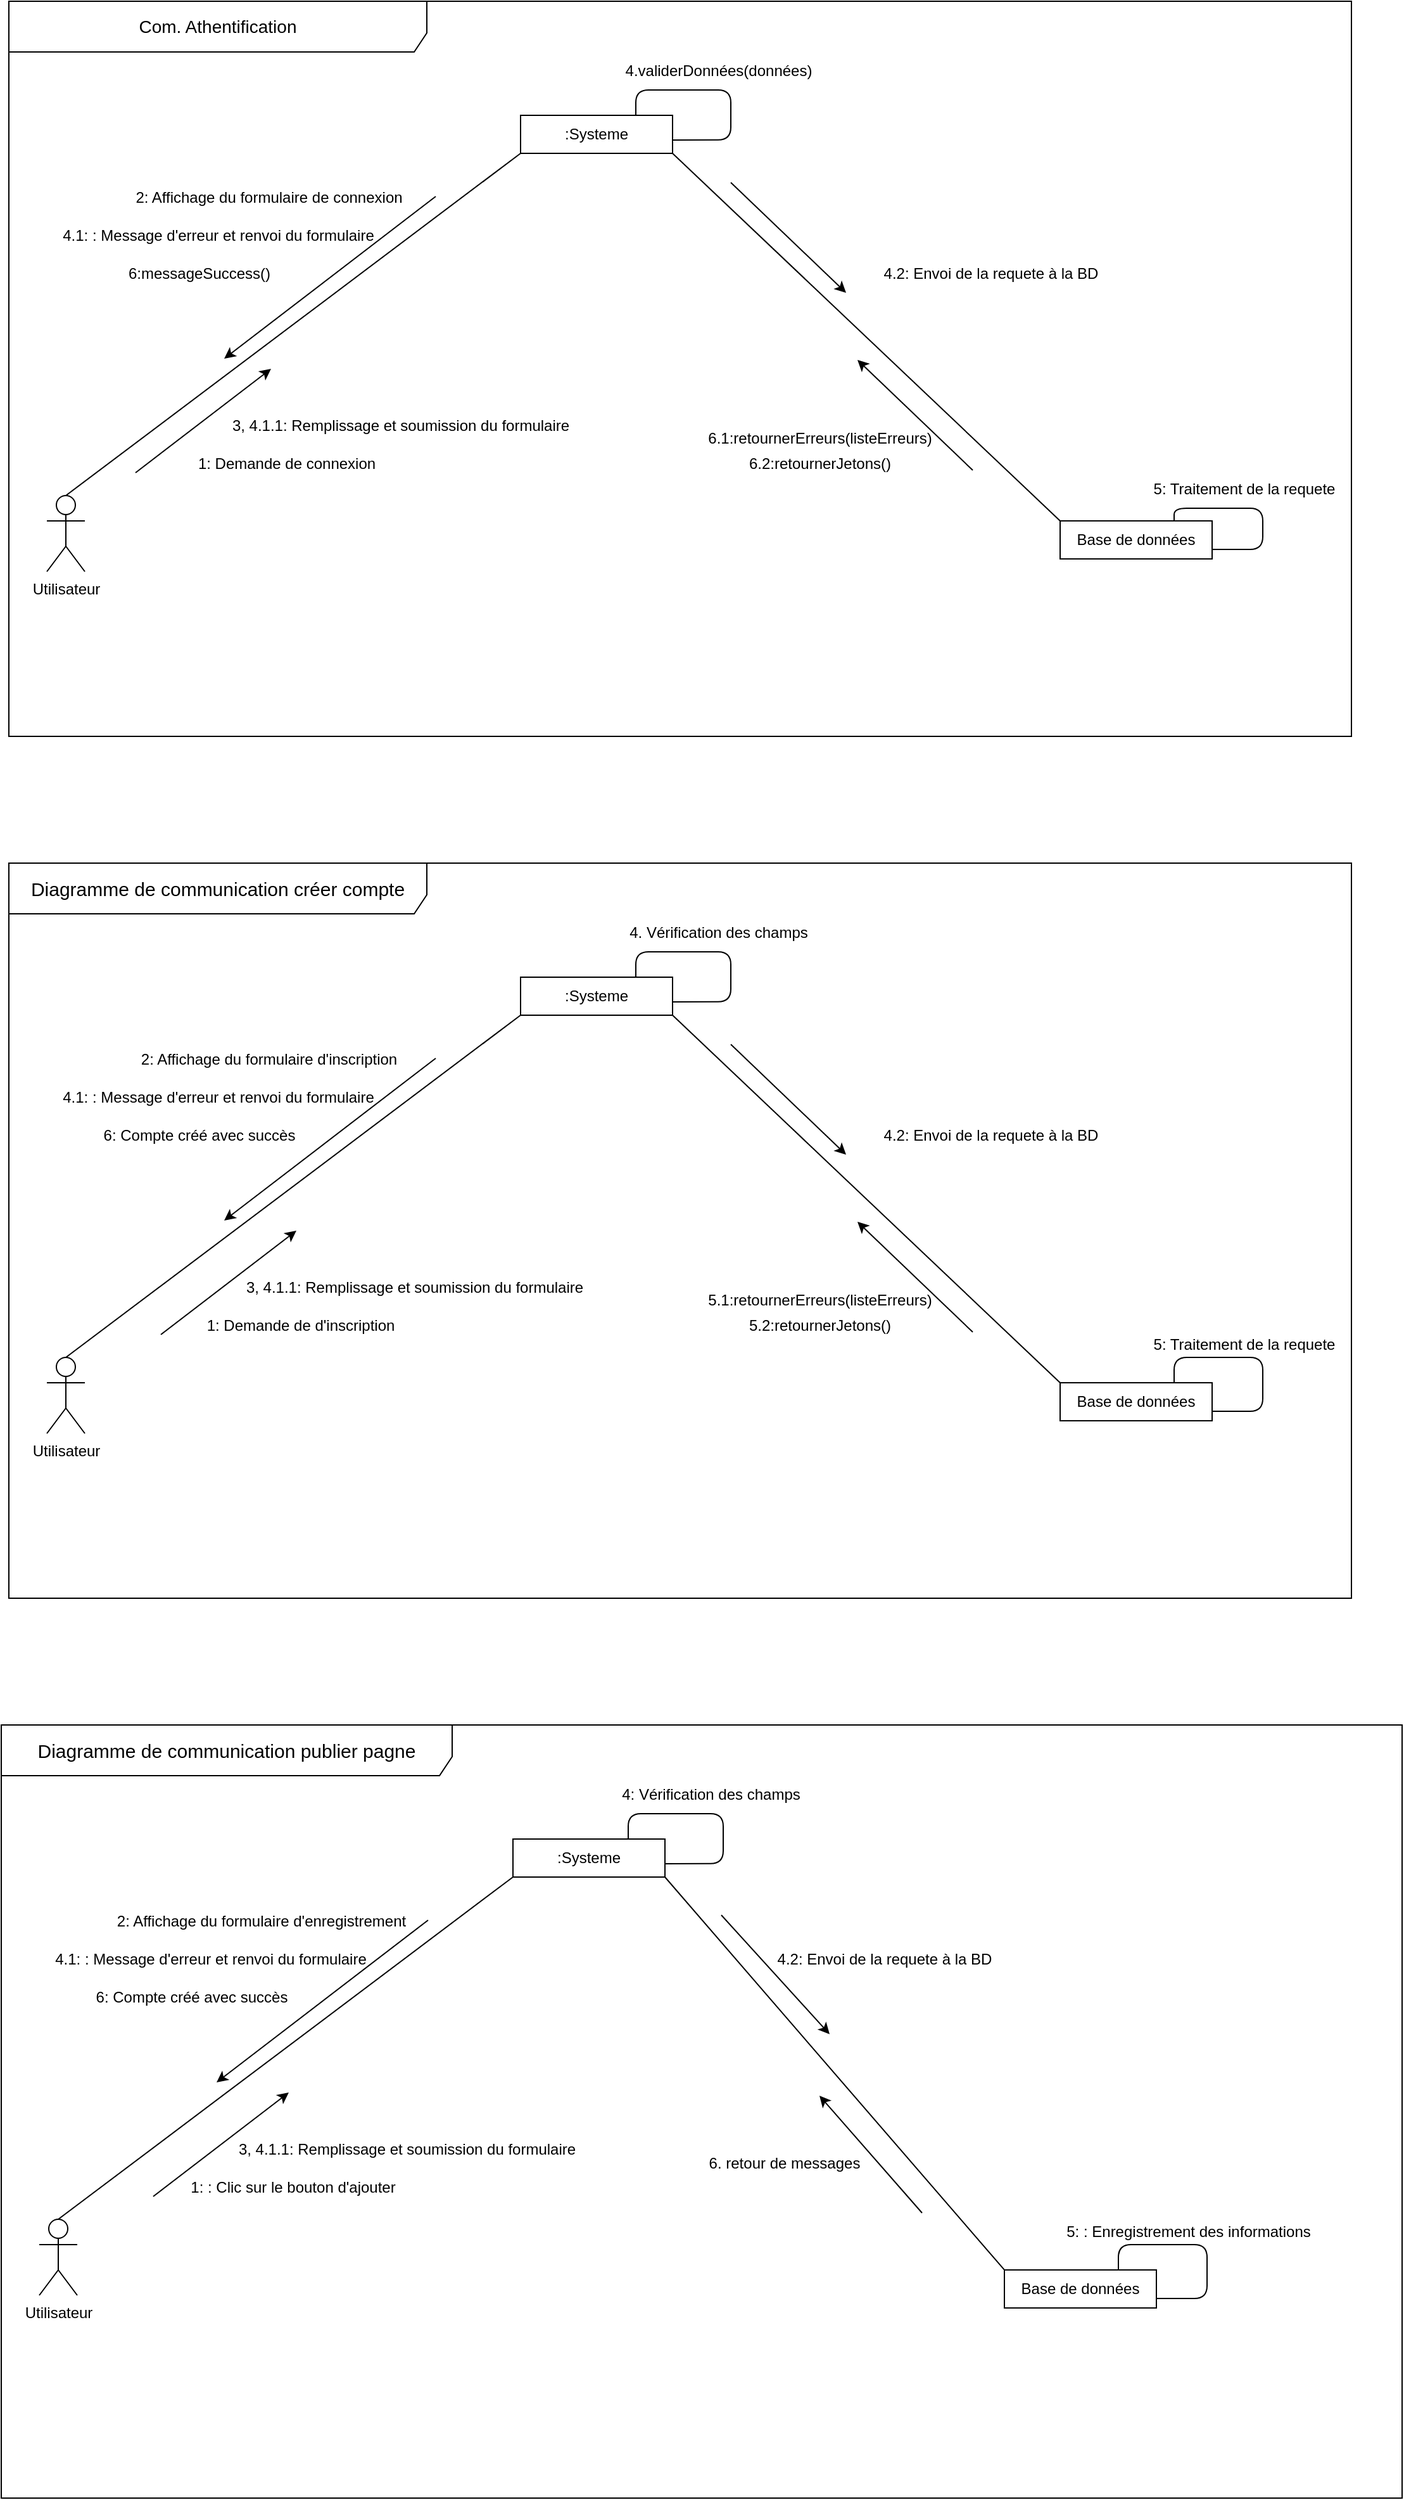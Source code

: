 <mxfile version="21.6.9" type="github">
  <diagram name="Page-1" id="L4X5WL6Z1oIuPHtUy80s">
    <mxGraphModel dx="1582" dy="419" grid="1" gridSize="10" guides="1" tooltips="1" connect="1" arrows="1" fold="1" page="1" pageScale="1" pageWidth="827" pageHeight="1169" math="0" shadow="0">
      <root>
        <mxCell id="0" />
        <mxCell id="1" parent="0" />
        <mxCell id="-WuvEJEpbSpuTWGnb0q6-1" value="&lt;font style=&quot;font-size: 14px;&quot;&gt;Com. Athentification&lt;/font&gt;" style="shape=umlFrame;whiteSpace=wrap;html=1;pointerEvents=0;recursiveResize=0;container=1;collapsible=0;width=330;movable=1;resizable=1;rotatable=1;deletable=1;editable=1;locked=0;connectable=1;height=40;" vertex="1" parent="1">
          <mxGeometry x="-110" y="120" width="1060" height="580" as="geometry" />
        </mxCell>
        <mxCell id="-WuvEJEpbSpuTWGnb0q6-2" value="Utilisateur" style="shape=umlActor;verticalLabelPosition=bottom;verticalAlign=top;html=1;outlineConnect=0;" vertex="1" parent="1">
          <mxGeometry x="-80" y="510" width="30" height="60" as="geometry" />
        </mxCell>
        <mxCell id="-WuvEJEpbSpuTWGnb0q6-5" style="edgeStyle=orthogonalEdgeStyle;rounded=1;orthogonalLoop=1;jettySize=auto;html=1;exitX=0.75;exitY=0;exitDx=0;exitDy=0;entryX=1.003;entryY=0.648;entryDx=0;entryDy=0;entryPerimeter=0;endArrow=none;endFill=0;" edge="1" parent="1" target="-WuvEJEpbSpuTWGnb0q6-3">
          <mxGeometry relative="1" as="geometry">
            <mxPoint x="421" y="230" as="targetPoint" />
            <mxPoint x="385" y="210" as="sourcePoint" />
            <Array as="points">
              <mxPoint x="385" y="190" />
              <mxPoint x="460" y="190" />
              <mxPoint x="460" y="229" />
            </Array>
          </mxGeometry>
        </mxCell>
        <mxCell id="-WuvEJEpbSpuTWGnb0q6-6" style="rounded=0;orthogonalLoop=1;jettySize=auto;html=1;exitX=1;exitY=1;exitDx=0;exitDy=0;entryX=0;entryY=0;entryDx=0;entryDy=0;endArrow=none;endFill=0;" edge="1" parent="1" source="-WuvEJEpbSpuTWGnb0q6-3" target="-WuvEJEpbSpuTWGnb0q6-4">
          <mxGeometry relative="1" as="geometry" />
        </mxCell>
        <mxCell id="-WuvEJEpbSpuTWGnb0q6-8" style="rounded=0;orthogonalLoop=1;jettySize=auto;html=1;exitX=0;exitY=1;exitDx=0;exitDy=0;entryX=0.5;entryY=0;entryDx=0;entryDy=0;entryPerimeter=0;endArrow=none;endFill=0;" edge="1" parent="1" source="-WuvEJEpbSpuTWGnb0q6-3" target="-WuvEJEpbSpuTWGnb0q6-2">
          <mxGeometry relative="1" as="geometry" />
        </mxCell>
        <mxCell id="-WuvEJEpbSpuTWGnb0q6-3" value=":Systeme" style="rounded=0;whiteSpace=wrap;html=1;" vertex="1" parent="1">
          <mxGeometry x="294" y="210" width="120" height="30" as="geometry" />
        </mxCell>
        <mxCell id="-WuvEJEpbSpuTWGnb0q6-4" value="Base de  données" style="rounded=0;whiteSpace=wrap;html=1;" vertex="1" parent="1">
          <mxGeometry x="720" y="529.97" width="120" height="30" as="geometry" />
        </mxCell>
        <mxCell id="-WuvEJEpbSpuTWGnb0q6-7" style="edgeStyle=orthogonalEdgeStyle;rounded=1;orthogonalLoop=1;jettySize=auto;html=1;exitX=0.75;exitY=0;exitDx=0;exitDy=0;entryX=1;entryY=0.75;entryDx=0;entryDy=0;endArrow=none;endFill=0;strokeColor=default;" edge="1" parent="1" source="-WuvEJEpbSpuTWGnb0q6-4" target="-WuvEJEpbSpuTWGnb0q6-4">
          <mxGeometry relative="1" as="geometry">
            <Array as="points">
              <mxPoint x="810" y="519.97" />
              <mxPoint x="880" y="519.97" />
              <mxPoint x="880" y="551.97" />
            </Array>
          </mxGeometry>
        </mxCell>
        <mxCell id="-WuvEJEpbSpuTWGnb0q6-11" value="" style="endArrow=classic;startArrow=none;html=1;rounded=0;startFill=0;" edge="1" parent="1">
          <mxGeometry width="50" height="50" relative="1" as="geometry">
            <mxPoint x="-10" y="492" as="sourcePoint" />
            <mxPoint x="97" y="410" as="targetPoint" />
          </mxGeometry>
        </mxCell>
        <mxCell id="-WuvEJEpbSpuTWGnb0q6-14" value="1: Demande de connexion&lt;br/&gt;" style="text;html=1;align=center;verticalAlign=middle;resizable=0;points=[];autosize=1;strokeColor=none;fillColor=none;" vertex="1" parent="1">
          <mxGeometry x="29" y="470" width="160" height="30" as="geometry" />
        </mxCell>
        <mxCell id="-WuvEJEpbSpuTWGnb0q6-15" value="4.validerDonnées(données)" style="text;html=1;align=center;verticalAlign=middle;resizable=0;points=[];autosize=1;strokeColor=none;fillColor=none;" vertex="1" parent="1">
          <mxGeometry x="365" y="160" width="170" height="30" as="geometry" />
        </mxCell>
        <mxCell id="-WuvEJEpbSpuTWGnb0q6-16" value="" style="endArrow=none;startArrow=classic;html=1;rounded=0;startFill=1;endFill=0;" edge="1" parent="1">
          <mxGeometry width="50" height="50" relative="1" as="geometry">
            <mxPoint x="60" y="402" as="sourcePoint" />
            <mxPoint x="227" y="274" as="targetPoint" />
          </mxGeometry>
        </mxCell>
        <mxCell id="-WuvEJEpbSpuTWGnb0q6-17" value="2: Affichage du formulaire de connexion" style="text;html=1;align=center;verticalAlign=middle;resizable=0;points=[];autosize=1;strokeColor=none;fillColor=none;" vertex="1" parent="1">
          <mxGeometry x="-20" y="260" width="230" height="30" as="geometry" />
        </mxCell>
        <mxCell id="-WuvEJEpbSpuTWGnb0q6-18" value="3, 4.1.1: Remplissage et soumission du formulaire" style="text;html=1;align=center;verticalAlign=middle;resizable=0;points=[];autosize=1;strokeColor=none;fillColor=none;" vertex="1" parent="1">
          <mxGeometry x="54" y="440" width="290" height="30" as="geometry" />
        </mxCell>
        <mxCell id="-WuvEJEpbSpuTWGnb0q6-19" value="5: Traitement de la requete&lt;br/&gt;" style="text;html=1;align=center;verticalAlign=middle;resizable=0;points=[];autosize=1;strokeColor=none;fillColor=none;" vertex="1" parent="1">
          <mxGeometry x="780" y="490" width="170" height="30" as="geometry" />
        </mxCell>
        <mxCell id="-WuvEJEpbSpuTWGnb0q6-20" value="4.2: Envoi de la requete à la BD" style="text;html=1;align=center;verticalAlign=middle;resizable=0;points=[];autosize=1;strokeColor=none;fillColor=none;" vertex="1" parent="1">
          <mxGeometry x="570" y="320" width="190" height="30" as="geometry" />
        </mxCell>
        <mxCell id="-WuvEJEpbSpuTWGnb0q6-21" value="6.1:retournerErreurs(listeErreurs)" style="text;html=1;align=center;verticalAlign=middle;resizable=0;points=[];autosize=1;strokeColor=none;fillColor=none;" vertex="1" parent="1">
          <mxGeometry x="430" y="450" width="200" height="30" as="geometry" />
        </mxCell>
        <mxCell id="-WuvEJEpbSpuTWGnb0q6-22" value="" style="endArrow=none;startArrow=classic;html=1;rounded=0;startFill=1;endFill=0;" edge="1" parent="1">
          <mxGeometry width="50" height="50" relative="1" as="geometry">
            <mxPoint x="551" y="350" as="sourcePoint" />
            <mxPoint x="460" y="263" as="targetPoint" />
          </mxGeometry>
        </mxCell>
        <mxCell id="-WuvEJEpbSpuTWGnb0q6-23" value="" style="endArrow=classic;startArrow=none;html=1;rounded=0;startFill=0;endFill=1;" edge="1" parent="1">
          <mxGeometry width="50" height="50" relative="1" as="geometry">
            <mxPoint x="651" y="490" as="sourcePoint" />
            <mxPoint x="560" y="403" as="targetPoint" />
          </mxGeometry>
        </mxCell>
        <mxCell id="-WuvEJEpbSpuTWGnb0q6-24" value="4.1: : Message d&#39;erreur et renvoi du formulaire" style="text;html=1;align=center;verticalAlign=middle;resizable=0;points=[];autosize=1;strokeColor=none;fillColor=none;" vertex="1" parent="1">
          <mxGeometry x="-80" y="290" width="270" height="30" as="geometry" />
        </mxCell>
        <mxCell id="-WuvEJEpbSpuTWGnb0q6-25" value="6.2:retournerJetons()" style="text;html=1;align=center;verticalAlign=middle;resizable=0;points=[];autosize=1;strokeColor=none;fillColor=none;" vertex="1" parent="1">
          <mxGeometry x="460" y="470" width="140" height="30" as="geometry" />
        </mxCell>
        <mxCell id="-WuvEJEpbSpuTWGnb0q6-26" value="6:messageSuccess()" style="text;html=1;align=center;verticalAlign=middle;resizable=0;points=[];autosize=1;strokeColor=none;fillColor=none;" vertex="1" parent="1">
          <mxGeometry x="-30" y="320" width="140" height="30" as="geometry" />
        </mxCell>
        <mxCell id="-WuvEJEpbSpuTWGnb0q6-28" value="&lt;font style=&quot;font-size: 15px;&quot;&gt;Diagramme de communication créer compte&lt;br/&gt;&lt;/font&gt;" style="shape=umlFrame;whiteSpace=wrap;html=1;pointerEvents=0;recursiveResize=0;container=1;collapsible=0;width=330;movable=1;resizable=1;rotatable=1;deletable=1;editable=1;locked=0;connectable=1;height=40;" vertex="1" parent="1">
          <mxGeometry x="-110" y="800" width="1060" height="580" as="geometry" />
        </mxCell>
        <mxCell id="-WuvEJEpbSpuTWGnb0q6-40" value="2: Affichage du formulaire d&#39;inscription" style="text;html=1;align=center;verticalAlign=middle;resizable=0;points=[];autosize=1;strokeColor=none;fillColor=none;" vertex="1" parent="-WuvEJEpbSpuTWGnb0q6-28">
          <mxGeometry x="90" y="140" width="230" height="30" as="geometry" />
        </mxCell>
        <mxCell id="-WuvEJEpbSpuTWGnb0q6-29" value="Utilisateur" style="shape=umlActor;verticalLabelPosition=bottom;verticalAlign=top;html=1;outlineConnect=0;" vertex="1" parent="1">
          <mxGeometry x="-80" y="1190" width="30" height="60" as="geometry" />
        </mxCell>
        <mxCell id="-WuvEJEpbSpuTWGnb0q6-30" style="edgeStyle=orthogonalEdgeStyle;rounded=1;orthogonalLoop=1;jettySize=auto;html=1;exitX=0.75;exitY=0;exitDx=0;exitDy=0;entryX=1.003;entryY=0.648;entryDx=0;entryDy=0;entryPerimeter=0;endArrow=none;endFill=0;" edge="1" target="-WuvEJEpbSpuTWGnb0q6-33" parent="1">
          <mxGeometry relative="1" as="geometry">
            <mxPoint x="421" y="910" as="targetPoint" />
            <mxPoint x="385" y="890" as="sourcePoint" />
            <Array as="points">
              <mxPoint x="385" y="870" />
              <mxPoint x="460" y="870" />
              <mxPoint x="460" y="909" />
            </Array>
          </mxGeometry>
        </mxCell>
        <mxCell id="-WuvEJEpbSpuTWGnb0q6-31" style="rounded=0;orthogonalLoop=1;jettySize=auto;html=1;exitX=1;exitY=1;exitDx=0;exitDy=0;entryX=0;entryY=0;entryDx=0;entryDy=0;endArrow=none;endFill=0;" edge="1" source="-WuvEJEpbSpuTWGnb0q6-33" target="-WuvEJEpbSpuTWGnb0q6-34" parent="1">
          <mxGeometry relative="1" as="geometry" />
        </mxCell>
        <mxCell id="-WuvEJEpbSpuTWGnb0q6-32" style="rounded=0;orthogonalLoop=1;jettySize=auto;html=1;exitX=0;exitY=1;exitDx=0;exitDy=0;entryX=0.5;entryY=0;entryDx=0;entryDy=0;entryPerimeter=0;endArrow=none;endFill=0;" edge="1" source="-WuvEJEpbSpuTWGnb0q6-33" target="-WuvEJEpbSpuTWGnb0q6-29" parent="1">
          <mxGeometry relative="1" as="geometry" />
        </mxCell>
        <mxCell id="-WuvEJEpbSpuTWGnb0q6-33" value=":Systeme" style="rounded=0;whiteSpace=wrap;html=1;" vertex="1" parent="1">
          <mxGeometry x="294" y="890" width="120" height="30" as="geometry" />
        </mxCell>
        <mxCell id="-WuvEJEpbSpuTWGnb0q6-34" value="Base de  données" style="rounded=0;whiteSpace=wrap;html=1;" vertex="1" parent="1">
          <mxGeometry x="720" y="1209.97" width="120" height="30" as="geometry" />
        </mxCell>
        <mxCell id="-WuvEJEpbSpuTWGnb0q6-35" style="edgeStyle=orthogonalEdgeStyle;rounded=1;orthogonalLoop=1;jettySize=auto;html=1;exitX=0.75;exitY=0;exitDx=0;exitDy=0;entryX=1;entryY=0.75;entryDx=0;entryDy=0;endArrow=none;endFill=0;" edge="1" source="-WuvEJEpbSpuTWGnb0q6-34" target="-WuvEJEpbSpuTWGnb0q6-34" parent="1">
          <mxGeometry relative="1" as="geometry">
            <Array as="points">
              <mxPoint x="810" y="1190" />
              <mxPoint x="880" y="1190" />
              <mxPoint x="880" y="1233" />
            </Array>
          </mxGeometry>
        </mxCell>
        <mxCell id="-WuvEJEpbSpuTWGnb0q6-36" value="" style="endArrow=classic;startArrow=none;html=1;rounded=0;startFill=0;" edge="1" parent="1">
          <mxGeometry width="50" height="50" relative="1" as="geometry">
            <mxPoint x="10" y="1172" as="sourcePoint" />
            <mxPoint x="117" y="1090" as="targetPoint" />
          </mxGeometry>
        </mxCell>
        <mxCell id="-WuvEJEpbSpuTWGnb0q6-37" value="1: Demande de  d&#39;inscription" style="text;html=1;align=center;verticalAlign=middle;resizable=0;points=[];autosize=1;strokeColor=none;fillColor=none;" vertex="1" parent="1">
          <mxGeometry x="35" y="1150" width="170" height="30" as="geometry" />
        </mxCell>
        <mxCell id="-WuvEJEpbSpuTWGnb0q6-38" value="4. Vérification des champs" style="text;html=1;align=center;verticalAlign=middle;resizable=0;points=[];autosize=1;strokeColor=none;fillColor=none;" vertex="1" parent="1">
          <mxGeometry x="370" y="840" width="160" height="30" as="geometry" />
        </mxCell>
        <mxCell id="-WuvEJEpbSpuTWGnb0q6-39" value="" style="endArrow=none;startArrow=classic;html=1;rounded=0;startFill=1;endFill=0;" edge="1" parent="1">
          <mxGeometry width="50" height="50" relative="1" as="geometry">
            <mxPoint x="60" y="1082" as="sourcePoint" />
            <mxPoint x="227" y="954" as="targetPoint" />
          </mxGeometry>
        </mxCell>
        <mxCell id="-WuvEJEpbSpuTWGnb0q6-41" value="3, 4.1.1: Remplissage et soumission du formulaire" style="text;html=1;align=center;verticalAlign=middle;resizable=0;points=[];autosize=1;strokeColor=none;fillColor=none;" vertex="1" parent="1">
          <mxGeometry x="65" y="1120" width="290" height="30" as="geometry" />
        </mxCell>
        <mxCell id="-WuvEJEpbSpuTWGnb0q6-42" value="5: Traitement de la requete&lt;br/&gt;" style="text;html=1;align=center;verticalAlign=middle;resizable=0;points=[];autosize=1;strokeColor=none;fillColor=none;" vertex="1" parent="1">
          <mxGeometry x="780" y="1165" width="170" height="30" as="geometry" />
        </mxCell>
        <mxCell id="-WuvEJEpbSpuTWGnb0q6-43" value="4.2: Envoi de la requete à la BD" style="text;html=1;align=center;verticalAlign=middle;resizable=0;points=[];autosize=1;strokeColor=none;fillColor=none;" vertex="1" parent="1">
          <mxGeometry x="570" y="1000" width="190" height="30" as="geometry" />
        </mxCell>
        <mxCell id="-WuvEJEpbSpuTWGnb0q6-44" value="5.1:retournerErreurs(listeErreurs)" style="text;html=1;align=center;verticalAlign=middle;resizable=0;points=[];autosize=1;strokeColor=none;fillColor=none;" vertex="1" parent="1">
          <mxGeometry x="430" y="1130" width="200" height="30" as="geometry" />
        </mxCell>
        <mxCell id="-WuvEJEpbSpuTWGnb0q6-45" value="" style="endArrow=none;startArrow=classic;html=1;rounded=0;startFill=1;endFill=0;" edge="1" parent="1">
          <mxGeometry width="50" height="50" relative="1" as="geometry">
            <mxPoint x="551" y="1030" as="sourcePoint" />
            <mxPoint x="460" y="943" as="targetPoint" />
          </mxGeometry>
        </mxCell>
        <mxCell id="-WuvEJEpbSpuTWGnb0q6-46" value="" style="endArrow=classic;startArrow=none;html=1;rounded=0;startFill=0;endFill=1;" edge="1" parent="1">
          <mxGeometry width="50" height="50" relative="1" as="geometry">
            <mxPoint x="651" y="1170" as="sourcePoint" />
            <mxPoint x="560" y="1083" as="targetPoint" />
          </mxGeometry>
        </mxCell>
        <mxCell id="-WuvEJEpbSpuTWGnb0q6-47" value="4.1: : Message d&#39;erreur et renvoi du formulaire" style="text;html=1;align=center;verticalAlign=middle;resizable=0;points=[];autosize=1;strokeColor=none;fillColor=none;" vertex="1" parent="1">
          <mxGeometry x="-80" y="970" width="270" height="30" as="geometry" />
        </mxCell>
        <mxCell id="-WuvEJEpbSpuTWGnb0q6-48" value="5.2:retournerJetons()" style="text;html=1;align=center;verticalAlign=middle;resizable=0;points=[];autosize=1;strokeColor=none;fillColor=none;" vertex="1" parent="1">
          <mxGeometry x="460" y="1150" width="140" height="30" as="geometry" />
        </mxCell>
        <mxCell id="-WuvEJEpbSpuTWGnb0q6-49" value="6: Compte créé avec succès" style="text;html=1;align=center;verticalAlign=middle;resizable=0;points=[];autosize=1;strokeColor=none;fillColor=none;" vertex="1" parent="1">
          <mxGeometry x="-45" y="1000" width="170" height="30" as="geometry" />
        </mxCell>
        <mxCell id="-WuvEJEpbSpuTWGnb0q6-50" value="&lt;font style=&quot;font-size: 15px;&quot;&gt;Diagramme de communication publier pagne&lt;br&gt;&lt;/font&gt;" style="shape=umlFrame;whiteSpace=wrap;html=1;pointerEvents=0;recursiveResize=0;container=1;collapsible=0;width=356;movable=0;resizable=0;rotatable=0;deletable=0;editable=0;locked=1;connectable=0;height=40;" vertex="1" parent="1">
          <mxGeometry x="-116" y="1480" width="1106" height="610" as="geometry" />
        </mxCell>
        <mxCell id="-WuvEJEpbSpuTWGnb0q6-51" value="Utilisateur" style="shape=umlActor;verticalLabelPosition=bottom;verticalAlign=top;html=1;outlineConnect=0;" vertex="1" parent="1">
          <mxGeometry x="-86" y="1870" width="30" height="60" as="geometry" />
        </mxCell>
        <mxCell id="-WuvEJEpbSpuTWGnb0q6-52" style="edgeStyle=orthogonalEdgeStyle;rounded=1;orthogonalLoop=1;jettySize=auto;html=1;exitX=0.75;exitY=0;exitDx=0;exitDy=0;entryX=1.003;entryY=0.648;entryDx=0;entryDy=0;entryPerimeter=0;endArrow=none;endFill=0;" edge="1" target="-WuvEJEpbSpuTWGnb0q6-55" parent="1">
          <mxGeometry relative="1" as="geometry">
            <mxPoint x="415" y="1590" as="targetPoint" />
            <mxPoint x="379" y="1570" as="sourcePoint" />
            <Array as="points">
              <mxPoint x="379" y="1550" />
              <mxPoint x="454" y="1550" />
              <mxPoint x="454" y="1589" />
            </Array>
          </mxGeometry>
        </mxCell>
        <mxCell id="-WuvEJEpbSpuTWGnb0q6-53" style="rounded=0;orthogonalLoop=1;jettySize=auto;html=1;entryX=0;entryY=0;entryDx=0;entryDy=0;endArrow=none;endFill=0;exitX=1;exitY=1;exitDx=0;exitDy=0;" edge="1" source="-WuvEJEpbSpuTWGnb0q6-55" target="-WuvEJEpbSpuTWGnb0q6-56" parent="1">
          <mxGeometry relative="1" as="geometry">
            <mxPoint x="410" y="1600" as="sourcePoint" />
          </mxGeometry>
        </mxCell>
        <mxCell id="-WuvEJEpbSpuTWGnb0q6-54" style="rounded=0;orthogonalLoop=1;jettySize=auto;html=1;exitX=0;exitY=1;exitDx=0;exitDy=0;entryX=0.5;entryY=0;entryDx=0;entryDy=0;entryPerimeter=0;endArrow=none;endFill=0;" edge="1" source="-WuvEJEpbSpuTWGnb0q6-55" target="-WuvEJEpbSpuTWGnb0q6-51" parent="1">
          <mxGeometry relative="1" as="geometry" />
        </mxCell>
        <mxCell id="-WuvEJEpbSpuTWGnb0q6-55" value=":Systeme" style="rounded=0;whiteSpace=wrap;html=1;" vertex="1" parent="1">
          <mxGeometry x="288" y="1570" width="120" height="30" as="geometry" />
        </mxCell>
        <mxCell id="-WuvEJEpbSpuTWGnb0q6-56" value="Base de  données" style="rounded=0;whiteSpace=wrap;html=1;" vertex="1" parent="1">
          <mxGeometry x="676" y="1909.97" width="120" height="30" as="geometry" />
        </mxCell>
        <mxCell id="-WuvEJEpbSpuTWGnb0q6-57" style="edgeStyle=orthogonalEdgeStyle;rounded=1;orthogonalLoop=1;jettySize=auto;html=1;exitX=0.75;exitY=0;exitDx=0;exitDy=0;entryX=1;entryY=0.75;entryDx=0;entryDy=0;endArrow=none;endFill=0;" edge="1" source="-WuvEJEpbSpuTWGnb0q6-56" target="-WuvEJEpbSpuTWGnb0q6-56" parent="1">
          <mxGeometry relative="1" as="geometry">
            <Array as="points">
              <mxPoint x="766" y="1890" />
              <mxPoint x="836" y="1890" />
              <mxPoint x="836" y="1933" />
            </Array>
          </mxGeometry>
        </mxCell>
        <mxCell id="-WuvEJEpbSpuTWGnb0q6-58" value="" style="endArrow=classic;startArrow=none;html=1;rounded=0;startFill=0;" edge="1" parent="1">
          <mxGeometry width="50" height="50" relative="1" as="geometry">
            <mxPoint x="4" y="1852" as="sourcePoint" />
            <mxPoint x="111" y="1770" as="targetPoint" />
          </mxGeometry>
        </mxCell>
        <mxCell id="-WuvEJEpbSpuTWGnb0q6-59" value="1: : Clic sur le bouton d&#39;ajouter" style="text;html=1;align=center;verticalAlign=middle;resizable=0;points=[];autosize=1;strokeColor=none;fillColor=none;" vertex="1" parent="1">
          <mxGeometry x="19" y="1830" width="190" height="30" as="geometry" />
        </mxCell>
        <mxCell id="-WuvEJEpbSpuTWGnb0q6-60" value="4: Vérification des champs&lt;br/&gt;" style="text;html=1;align=center;verticalAlign=middle;resizable=0;points=[];autosize=1;strokeColor=none;fillColor=none;" vertex="1" parent="1">
          <mxGeometry x="364" y="1520" width="160" height="30" as="geometry" />
        </mxCell>
        <mxCell id="-WuvEJEpbSpuTWGnb0q6-61" value="" style="endArrow=none;startArrow=classic;html=1;rounded=0;startFill=1;endFill=0;" edge="1" parent="1">
          <mxGeometry width="50" height="50" relative="1" as="geometry">
            <mxPoint x="54" y="1762" as="sourcePoint" />
            <mxPoint x="221" y="1634" as="targetPoint" />
          </mxGeometry>
        </mxCell>
        <mxCell id="-WuvEJEpbSpuTWGnb0q6-62" value="2: Affichage du formulaire d&#39;enregistrement" style="text;html=1;align=center;verticalAlign=middle;resizable=0;points=[];autosize=1;strokeColor=none;fillColor=none;" vertex="1" parent="1">
          <mxGeometry x="-36" y="1620" width="250" height="30" as="geometry" />
        </mxCell>
        <mxCell id="-WuvEJEpbSpuTWGnb0q6-63" value="3, 4.1.1: Remplissage et soumission du formulaire" style="text;html=1;align=center;verticalAlign=middle;resizable=0;points=[];autosize=1;strokeColor=none;fillColor=none;" vertex="1" parent="1">
          <mxGeometry x="59" y="1800" width="290" height="30" as="geometry" />
        </mxCell>
        <mxCell id="-WuvEJEpbSpuTWGnb0q6-64" value="5:&amp;nbsp;: Enregistrement des informations" style="text;html=1;align=center;verticalAlign=middle;resizable=0;points=[];autosize=1;strokeColor=none;fillColor=none;" vertex="1" parent="1">
          <mxGeometry x="711" y="1865" width="220" height="30" as="geometry" />
        </mxCell>
        <mxCell id="-WuvEJEpbSpuTWGnb0q6-65" value="4.2: Envoi de la requete à la BD" style="text;html=1;align=center;verticalAlign=middle;resizable=0;points=[];autosize=1;strokeColor=none;fillColor=none;" vertex="1" parent="1">
          <mxGeometry x="486" y="1650" width="190" height="30" as="geometry" />
        </mxCell>
        <mxCell id="-WuvEJEpbSpuTWGnb0q6-66" value="6. retour de messages" style="text;html=1;align=center;verticalAlign=middle;resizable=0;points=[];autosize=1;strokeColor=none;fillColor=none;" vertex="1" parent="1">
          <mxGeometry x="432" y="1811" width="140" height="30" as="geometry" />
        </mxCell>
        <mxCell id="-WuvEJEpbSpuTWGnb0q6-67" value="" style="endArrow=none;startArrow=classic;html=1;rounded=0;startFill=1;endFill=0;" edge="1" parent="1">
          <mxGeometry width="50" height="50" relative="1" as="geometry">
            <mxPoint x="538" y="1724" as="sourcePoint" />
            <mxPoint x="452.5" y="1630" as="targetPoint" />
          </mxGeometry>
        </mxCell>
        <mxCell id="-WuvEJEpbSpuTWGnb0q6-68" value="" style="endArrow=classic;startArrow=none;html=1;rounded=0;startFill=0;endFill=1;" edge="1" parent="1">
          <mxGeometry width="50" height="50" relative="1" as="geometry">
            <mxPoint x="611" y="1865" as="sourcePoint" />
            <mxPoint x="530" y="1772.5" as="targetPoint" />
          </mxGeometry>
        </mxCell>
        <mxCell id="-WuvEJEpbSpuTWGnb0q6-69" value="4.1: : Message d&#39;erreur et renvoi du formulaire" style="text;html=1;align=center;verticalAlign=middle;resizable=0;points=[];autosize=1;strokeColor=none;fillColor=none;" vertex="1" parent="1">
          <mxGeometry x="-86" y="1650" width="270" height="30" as="geometry" />
        </mxCell>
        <mxCell id="-WuvEJEpbSpuTWGnb0q6-71" value="6: Compte créé avec succès" style="text;html=1;align=center;verticalAlign=middle;resizable=0;points=[];autosize=1;strokeColor=none;fillColor=none;" vertex="1" parent="1">
          <mxGeometry x="-51" y="1680" width="170" height="30" as="geometry" />
        </mxCell>
      </root>
    </mxGraphModel>
  </diagram>
</mxfile>
